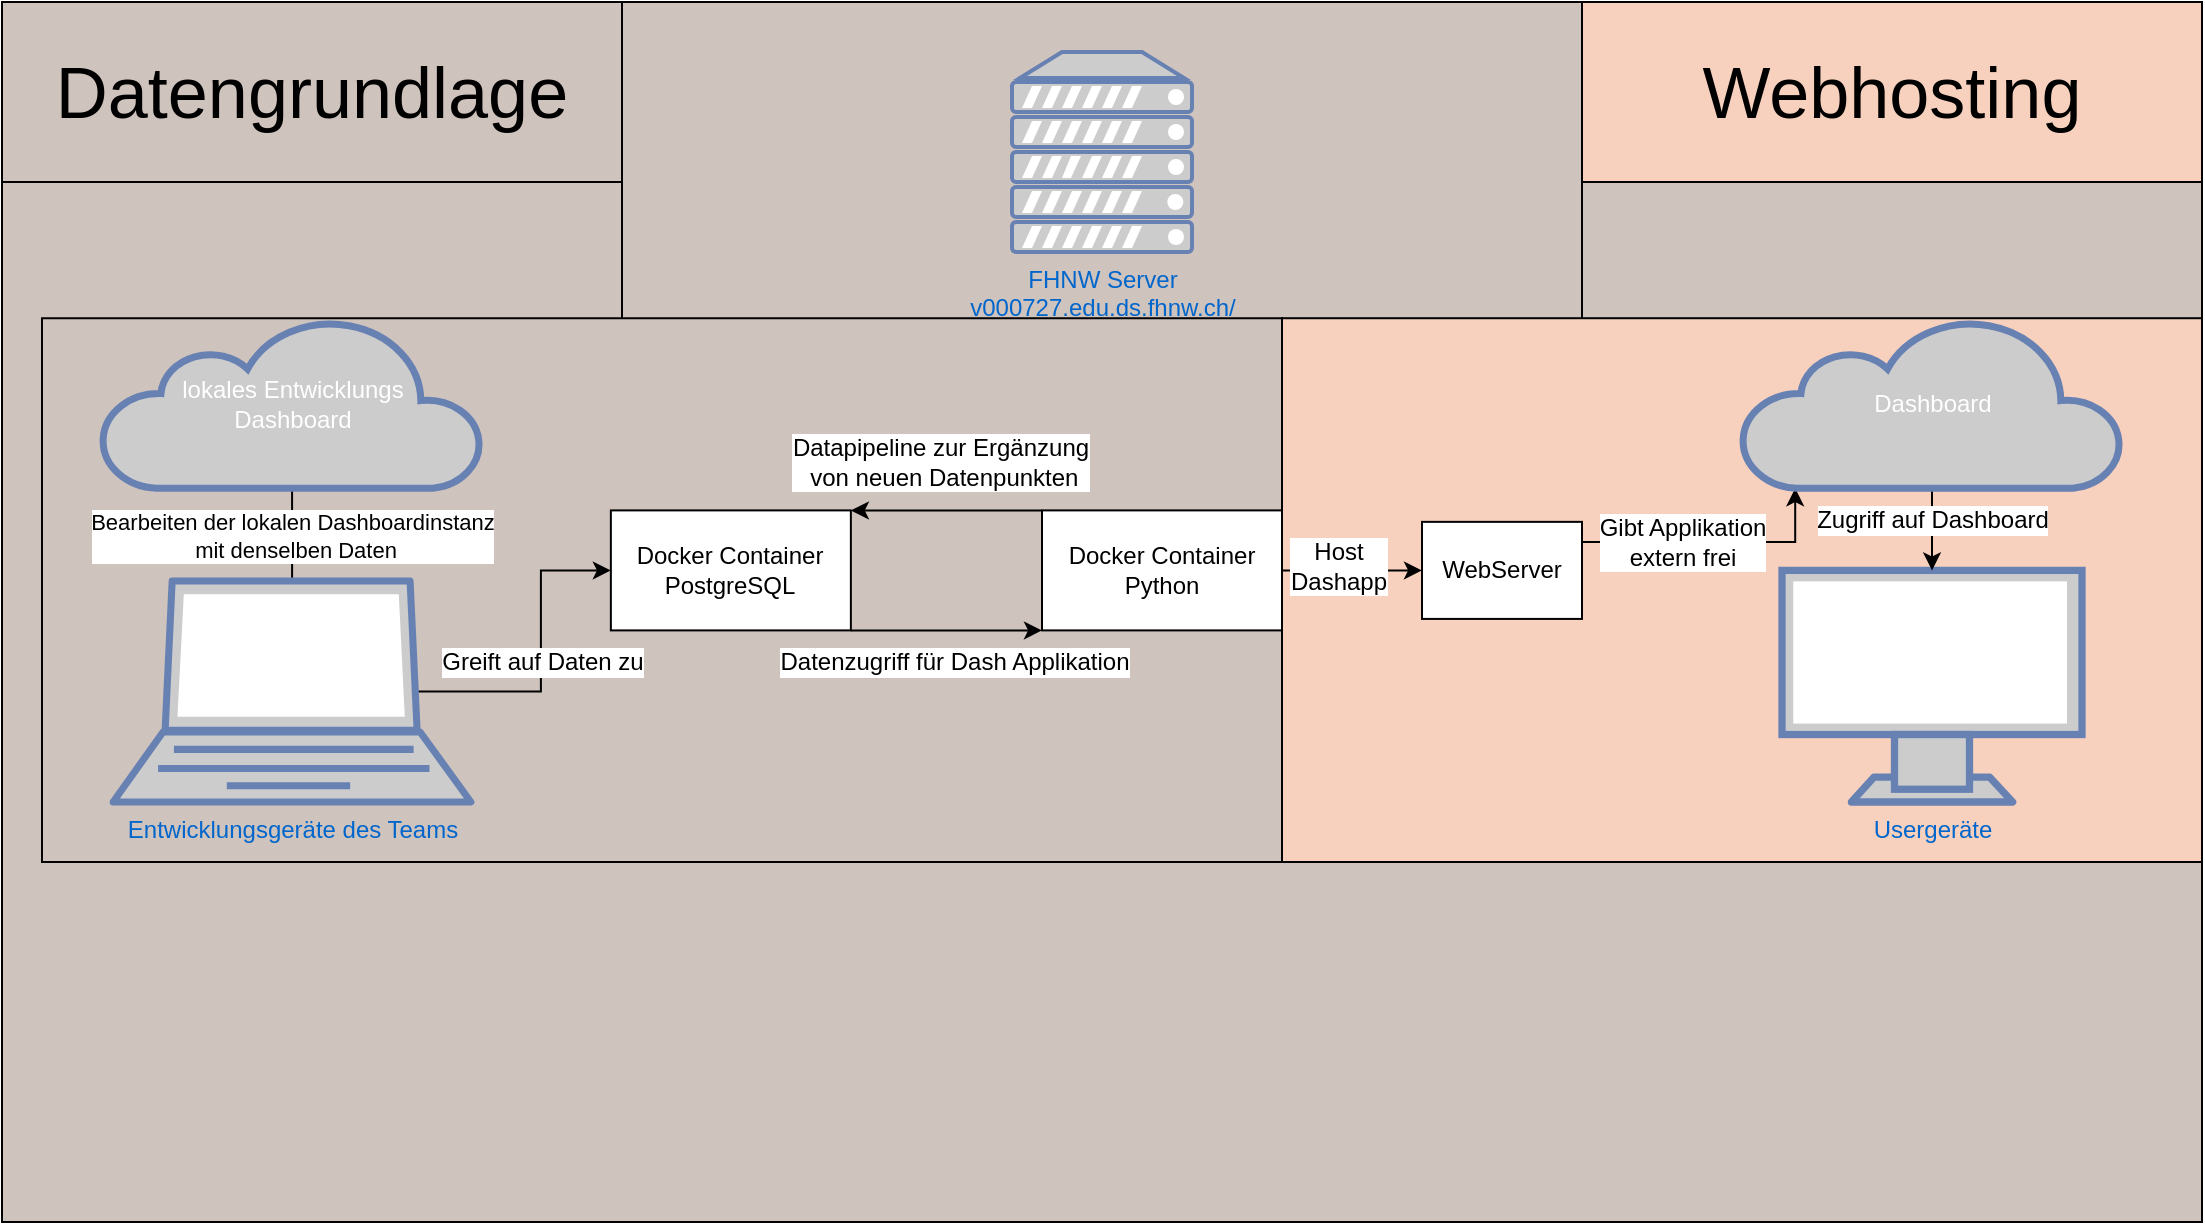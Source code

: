 <mxfile version="12.6.5" type="device"><diagram name="Page-1" id="bfe91b75-5d2c-26a0-9c1d-138518896778"><mxGraphModel dx="1662" dy="1672" grid="1" gridSize="10" guides="1" tooltips="1" connect="1" arrows="1" fold="1" page="1" pageScale="1" pageWidth="1100" pageHeight="850" background="#ffffff" math="0" shadow="0"><root><mxCell id="0"/><mxCell id="1" parent="0"/><mxCell id="-_5r0aCeOMbEYsn-b6-k-1" value="" style="rounded=0;whiteSpace=wrap;html=1;fillColor=#CFC3BD;" parent="1" vertex="1"><mxGeometry y="-40" width="1100" height="610" as="geometry"/></mxCell><mxCell id="AZcx09M5h0d_VIDGCCa9-2" value="" style="rounded=0;whiteSpace=wrap;html=1;fillColor=#CFC3BD;" vertex="1" parent="1"><mxGeometry x="310" y="-40" width="480" height="430" as="geometry"/></mxCell><mxCell id="XYQlVOxWakfh2P9kSds_-27" value="" style="verticalLabelPosition=bottom;verticalAlign=top;html=1;shape=mxgraph.basic.rect;fillColor2=none;strokeWidth=1;size=20;indent=5;fillColor=#CFC3BD;" parent="1" vertex="1"><mxGeometry x="20" y="118.11" width="620" height="271.89" as="geometry"/></mxCell><mxCell id="-_5r0aCeOMbEYsn-b6-k-3" value="" style="rounded=0;whiteSpace=wrap;html=1;fillColor=#F7D1BE;" parent="1" vertex="1"><mxGeometry x="640" y="118.11" width="460" height="271.89" as="geometry"/></mxCell><mxCell id="XYQlVOxWakfh2P9kSds_-12" value="Bearbeiten der lokalen Dashboardinstanz&lt;br&gt;&amp;nbsp;mit denselben Daten" style="edgeStyle=orthogonalEdgeStyle;rounded=0;orthogonalLoop=1;jettySize=auto;html=1;entryX=0.5;entryY=0.08;entryDx=0;entryDy=0;entryPerimeter=0;" parent="1" source="XYQlVOxWakfh2P9kSds_-1" target="XYQlVOxWakfh2P9kSds_-16" edge="1"><mxGeometry x="-0.627" relative="1" as="geometry"><mxPoint x="96.86" y="418.86" as="targetPoint"/><mxPoint as="offset"/></mxGeometry></mxCell><mxCell id="ji35KietfiMx0i0UZ-UT-2" value="FHNW Server&lt;br&gt;v000727.edu.ds.fhnw.ch/" style="fontColor=#0066CC;verticalAlign=top;verticalLabelPosition=bottom;labelPosition=center;align=center;html=1;outlineConnect=0;fillColor=#CCCCCC;strokeColor=#6881B3;gradientColor=none;gradientDirection=north;strokeWidth=2;shape=mxgraph.networks.server;" parent="1" vertex="1"><mxGeometry x="505" y="-15.0" width="90" height="100" as="geometry"/></mxCell><mxCell id="XYQlVOxWakfh2P9kSds_-7" value="" style="edgeStyle=orthogonalEdgeStyle;rounded=0;orthogonalLoop=1;jettySize=auto;html=1;entryX=0;entryY=0.5;entryDx=0;entryDy=0;exitX=1;exitY=0.5;exitDx=0;exitDy=0;" parent="1" source="ji35KietfiMx0i0UZ-UT-6" target="ji35KietfiMx0i0UZ-UT-11" edge="1"><mxGeometry relative="1" as="geometry"><mxPoint x="348.79" y="289.47" as="targetPoint"/></mxGeometry></mxCell><mxCell id="XYQlVOxWakfh2P9kSds_-8" value="Host &lt;br&gt;Dashapp" style="text;html=1;align=center;verticalAlign=middle;resizable=0;points=[];labelBackgroundColor=#ffffff;" parent="XYQlVOxWakfh2P9kSds_-7" vertex="1" connectable="0"><mxGeometry x="-0.23" y="1" relative="1" as="geometry"><mxPoint x="1" y="-1.1" as="offset"/></mxGeometry></mxCell><mxCell id="ji35KietfiMx0i0UZ-UT-6" value="Docker Container Python" style="rounded=0;whiteSpace=wrap;html=1;" parent="1" vertex="1"><mxGeometry x="520" y="214.2" width="120" height="60" as="geometry"/></mxCell><mxCell id="ji35KietfiMx0i0UZ-UT-7" value="Docker Container PostgreSQL" style="rounded=0;whiteSpace=wrap;html=1;" parent="1" vertex="1"><mxGeometry x="304.43" y="214.2" width="120" height="60" as="geometry"/></mxCell><mxCell id="XYQlVOxWakfh2P9kSds_-5" value="" style="edgeStyle=orthogonalEdgeStyle;rounded=0;orthogonalLoop=1;jettySize=auto;html=1;entryX=0.14;entryY=1;entryDx=0;entryDy=0;entryPerimeter=0;exitX=1;exitY=0.5;exitDx=0;exitDy=0;" parent="1" source="ji35KietfiMx0i0UZ-UT-11" target="XYQlVOxWakfh2P9kSds_-28" edge="1"><mxGeometry relative="1" as="geometry"><mxPoint x="781.4" y="406.7" as="targetPoint"/><Array as="points"><mxPoint x="790" y="230"/><mxPoint x="897" y="230"/></Array></mxGeometry></mxCell><mxCell id="XYQlVOxWakfh2P9kSds_-15" value="Gibt Applikation&lt;br&gt;extern frei" style="text;html=1;align=center;verticalAlign=middle;resizable=0;points=[];labelBackgroundColor=#ffffff;" parent="XYQlVOxWakfh2P9kSds_-5" vertex="1" connectable="0"><mxGeometry x="-0.154" y="-1" relative="1" as="geometry"><mxPoint x="1.91" y="-1.0" as="offset"/></mxGeometry></mxCell><mxCell id="ji35KietfiMx0i0UZ-UT-11" value="WebServer" style="rounded=0;whiteSpace=wrap;html=1;" parent="1" vertex="1"><mxGeometry x="710" y="219.93" width="80" height="48.53" as="geometry"/></mxCell><mxCell id="ji35KietfiMx0i0UZ-UT-15" value="" style="endArrow=classic;html=1;entryX=0;entryY=1;entryDx=0;entryDy=0;exitX=1;exitY=1;exitDx=0;exitDy=0;" parent="1" source="ji35KietfiMx0i0UZ-UT-7" target="ji35KietfiMx0i0UZ-UT-6" edge="1"><mxGeometry width="50" height="50" relative="1" as="geometry"><mxPoint x="419.93" y="209.61" as="sourcePoint"/><mxPoint x="579.93" y="209.61" as="targetPoint"/></mxGeometry></mxCell><mxCell id="ji35KietfiMx0i0UZ-UT-19" value="Datenzugriff für Dash Applikation" style="text;html=1;align=center;verticalAlign=middle;resizable=0;points=[];labelBackgroundColor=#ffffff;" parent="ji35KietfiMx0i0UZ-UT-15" vertex="1" connectable="0"><mxGeometry x="-0.091" y="2" relative="1" as="geometry"><mxPoint x="7.47" y="17.8" as="offset"/></mxGeometry></mxCell><mxCell id="ji35KietfiMx0i0UZ-UT-20" value="" style="endArrow=classic;html=1;entryX=1;entryY=0;entryDx=0;entryDy=0;exitX=0;exitY=0;exitDx=0;exitDy=0;" parent="1" source="ji35KietfiMx0i0UZ-UT-6" target="ji35KietfiMx0i0UZ-UT-7" edge="1"><mxGeometry width="50" height="50" relative="1" as="geometry"><mxPoint x="579.93" y="164.61" as="sourcePoint"/><mxPoint x="418.79" y="219.47" as="targetPoint"/></mxGeometry></mxCell><mxCell id="ji35KietfiMx0i0UZ-UT-21" value="Datapipeline zur Ergänzung&lt;br&gt;&amp;nbsp;von neuen Datenpunkten&lt;br&gt;" style="text;html=1;align=center;verticalAlign=middle;resizable=0;points=[];labelBackgroundColor=#ffffff;" parent="ji35KietfiMx0i0UZ-UT-20" vertex="1" connectable="0"><mxGeometry x="-0.091" y="2" relative="1" as="geometry"><mxPoint x="-7.47" y="-26.2" as="offset"/></mxGeometry></mxCell><mxCell id="XYQlVOxWakfh2P9kSds_-10" value="" style="edgeStyle=orthogonalEdgeStyle;rounded=0;orthogonalLoop=1;jettySize=auto;html=1;entryX=0;entryY=0.5;entryDx=0;entryDy=0;exitX=0.85;exitY=0.5;exitDx=0;exitDy=0;exitPerimeter=0;" parent="1" source="XYQlVOxWakfh2P9kSds_-1" target="ji35KietfiMx0i0UZ-UT-7" edge="1"><mxGeometry relative="1" as="geometry"><mxPoint x="288.86" y="263.86" as="targetPoint"/></mxGeometry></mxCell><mxCell id="XYQlVOxWakfh2P9kSds_-11" value="Greift auf Daten zu" style="text;html=1;align=center;verticalAlign=middle;resizable=0;points=[];labelBackgroundColor=#ffffff;" parent="XYQlVOxWakfh2P9kSds_-10" vertex="1" connectable="0"><mxGeometry x="-0.515" y="-4" relative="1" as="geometry"><mxPoint x="24.11" y="-18.7" as="offset"/></mxGeometry></mxCell><mxCell id="XYQlVOxWakfh2P9kSds_-16" value="lokales Entwicklungs&lt;br&gt;Dashboard" style="html=1;outlineConnect=0;fillColor=#CCCCCC;strokeColor=#6881B3;gradientColor=none;gradientDirection=north;strokeWidth=2;shape=mxgraph.networks.cloud;fontColor=#ffffff;" parent="1" vertex="1"><mxGeometry x="50" y="118.11" width="190" height="85" as="geometry"/></mxCell><mxCell id="XYQlVOxWakfh2P9kSds_-18" value="Usergeräte" style="fontColor=#0066CC;verticalAlign=top;verticalLabelPosition=bottom;labelPosition=center;align=center;html=1;outlineConnect=0;fillColor=#CCCCCC;strokeColor=#6881B3;gradientColor=none;gradientDirection=north;strokeWidth=2;shape=mxgraph.networks.monitor;" parent="1" vertex="1"><mxGeometry x="890" y="244.2" width="150" height="115.8" as="geometry"/></mxCell><mxCell id="XYQlVOxWakfh2P9kSds_-30" value="" style="edgeStyle=orthogonalEdgeStyle;rounded=0;orthogonalLoop=1;jettySize=auto;html=1;exitX=0.5;exitY=1;exitDx=0;exitDy=0;exitPerimeter=0;entryX=0.5;entryY=0;entryDx=0;entryDy=0;entryPerimeter=0;" parent="1" source="XYQlVOxWakfh2P9kSds_-28" target="XYQlVOxWakfh2P9kSds_-18" edge="1"><mxGeometry relative="1" as="geometry"><mxPoint x="1110" y="400.61" as="targetPoint"/></mxGeometry></mxCell><mxCell id="XYQlVOxWakfh2P9kSds_-31" value="Zugriff auf Dashboard" style="text;html=1;align=center;verticalAlign=middle;resizable=0;points=[];labelBackgroundColor=#ffffff;" parent="XYQlVOxWakfh2P9kSds_-30" vertex="1" connectable="0"><mxGeometry x="-0.152" y="-5" relative="1" as="geometry"><mxPoint x="5" y="-1.4" as="offset"/></mxGeometry></mxCell><mxCell id="XYQlVOxWakfh2P9kSds_-28" value="Dashboard" style="html=1;outlineConnect=0;fillColor=#CCCCCC;strokeColor=#6881B3;gradientColor=none;gradientDirection=north;strokeWidth=2;shape=mxgraph.networks.cloud;fontColor=#ffffff;" parent="1" vertex="1"><mxGeometry x="870" y="118.11" width="190" height="85" as="geometry"/></mxCell><mxCell id="XYQlVOxWakfh2P9kSds_-1" value="Entwicklungsgeräte des Teams" style="fontColor=#0066CC;verticalAlign=top;verticalLabelPosition=bottom;labelPosition=center;align=center;html=1;outlineConnect=0;fillColor=#CCCCCC;strokeColor=#6881B3;gradientColor=none;gradientDirection=north;strokeWidth=2;shape=mxgraph.networks.laptop;" parent="1" vertex="1"><mxGeometry x="55.57" y="249.47" width="178.86" height="110.53" as="geometry"/></mxCell><mxCell id="-_5r0aCeOMbEYsn-b6-k-4" value="&lt;font style=&quot;font-size: 36px&quot;&gt;Datengrundlage&lt;/font&gt;" style="rounded=0;whiteSpace=wrap;html=1;fillColor=#CFC3BD;" parent="1" vertex="1"><mxGeometry y="-40" width="310" height="90" as="geometry"/></mxCell><mxCell id="-_5r0aCeOMbEYsn-b6-k-6" value="&lt;font style=&quot;font-size: 36px&quot;&gt;Webhosting&lt;/font&gt;" style="rounded=0;whiteSpace=wrap;html=1;fillColor=#F7D1BE;" parent="1" vertex="1"><mxGeometry x="790" y="-40" width="310" height="90" as="geometry"/></mxCell></root></mxGraphModel></diagram></mxfile>